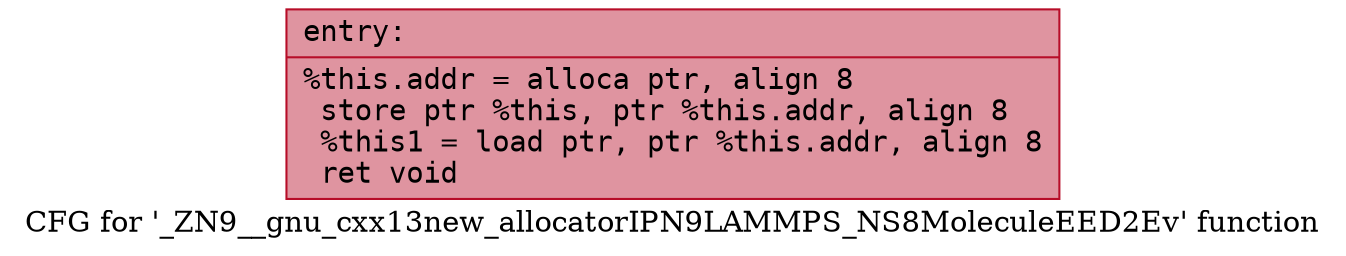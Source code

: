 digraph "CFG for '_ZN9__gnu_cxx13new_allocatorIPN9LAMMPS_NS8MoleculeEED2Ev' function" {
	label="CFG for '_ZN9__gnu_cxx13new_allocatorIPN9LAMMPS_NS8MoleculeEED2Ev' function";

	Node0x55aea9336250 [shape=record,color="#b70d28ff", style=filled, fillcolor="#b70d2870" fontname="Courier",label="{entry:\l|  %this.addr = alloca ptr, align 8\l  store ptr %this, ptr %this.addr, align 8\l  %this1 = load ptr, ptr %this.addr, align 8\l  ret void\l}"];
}
